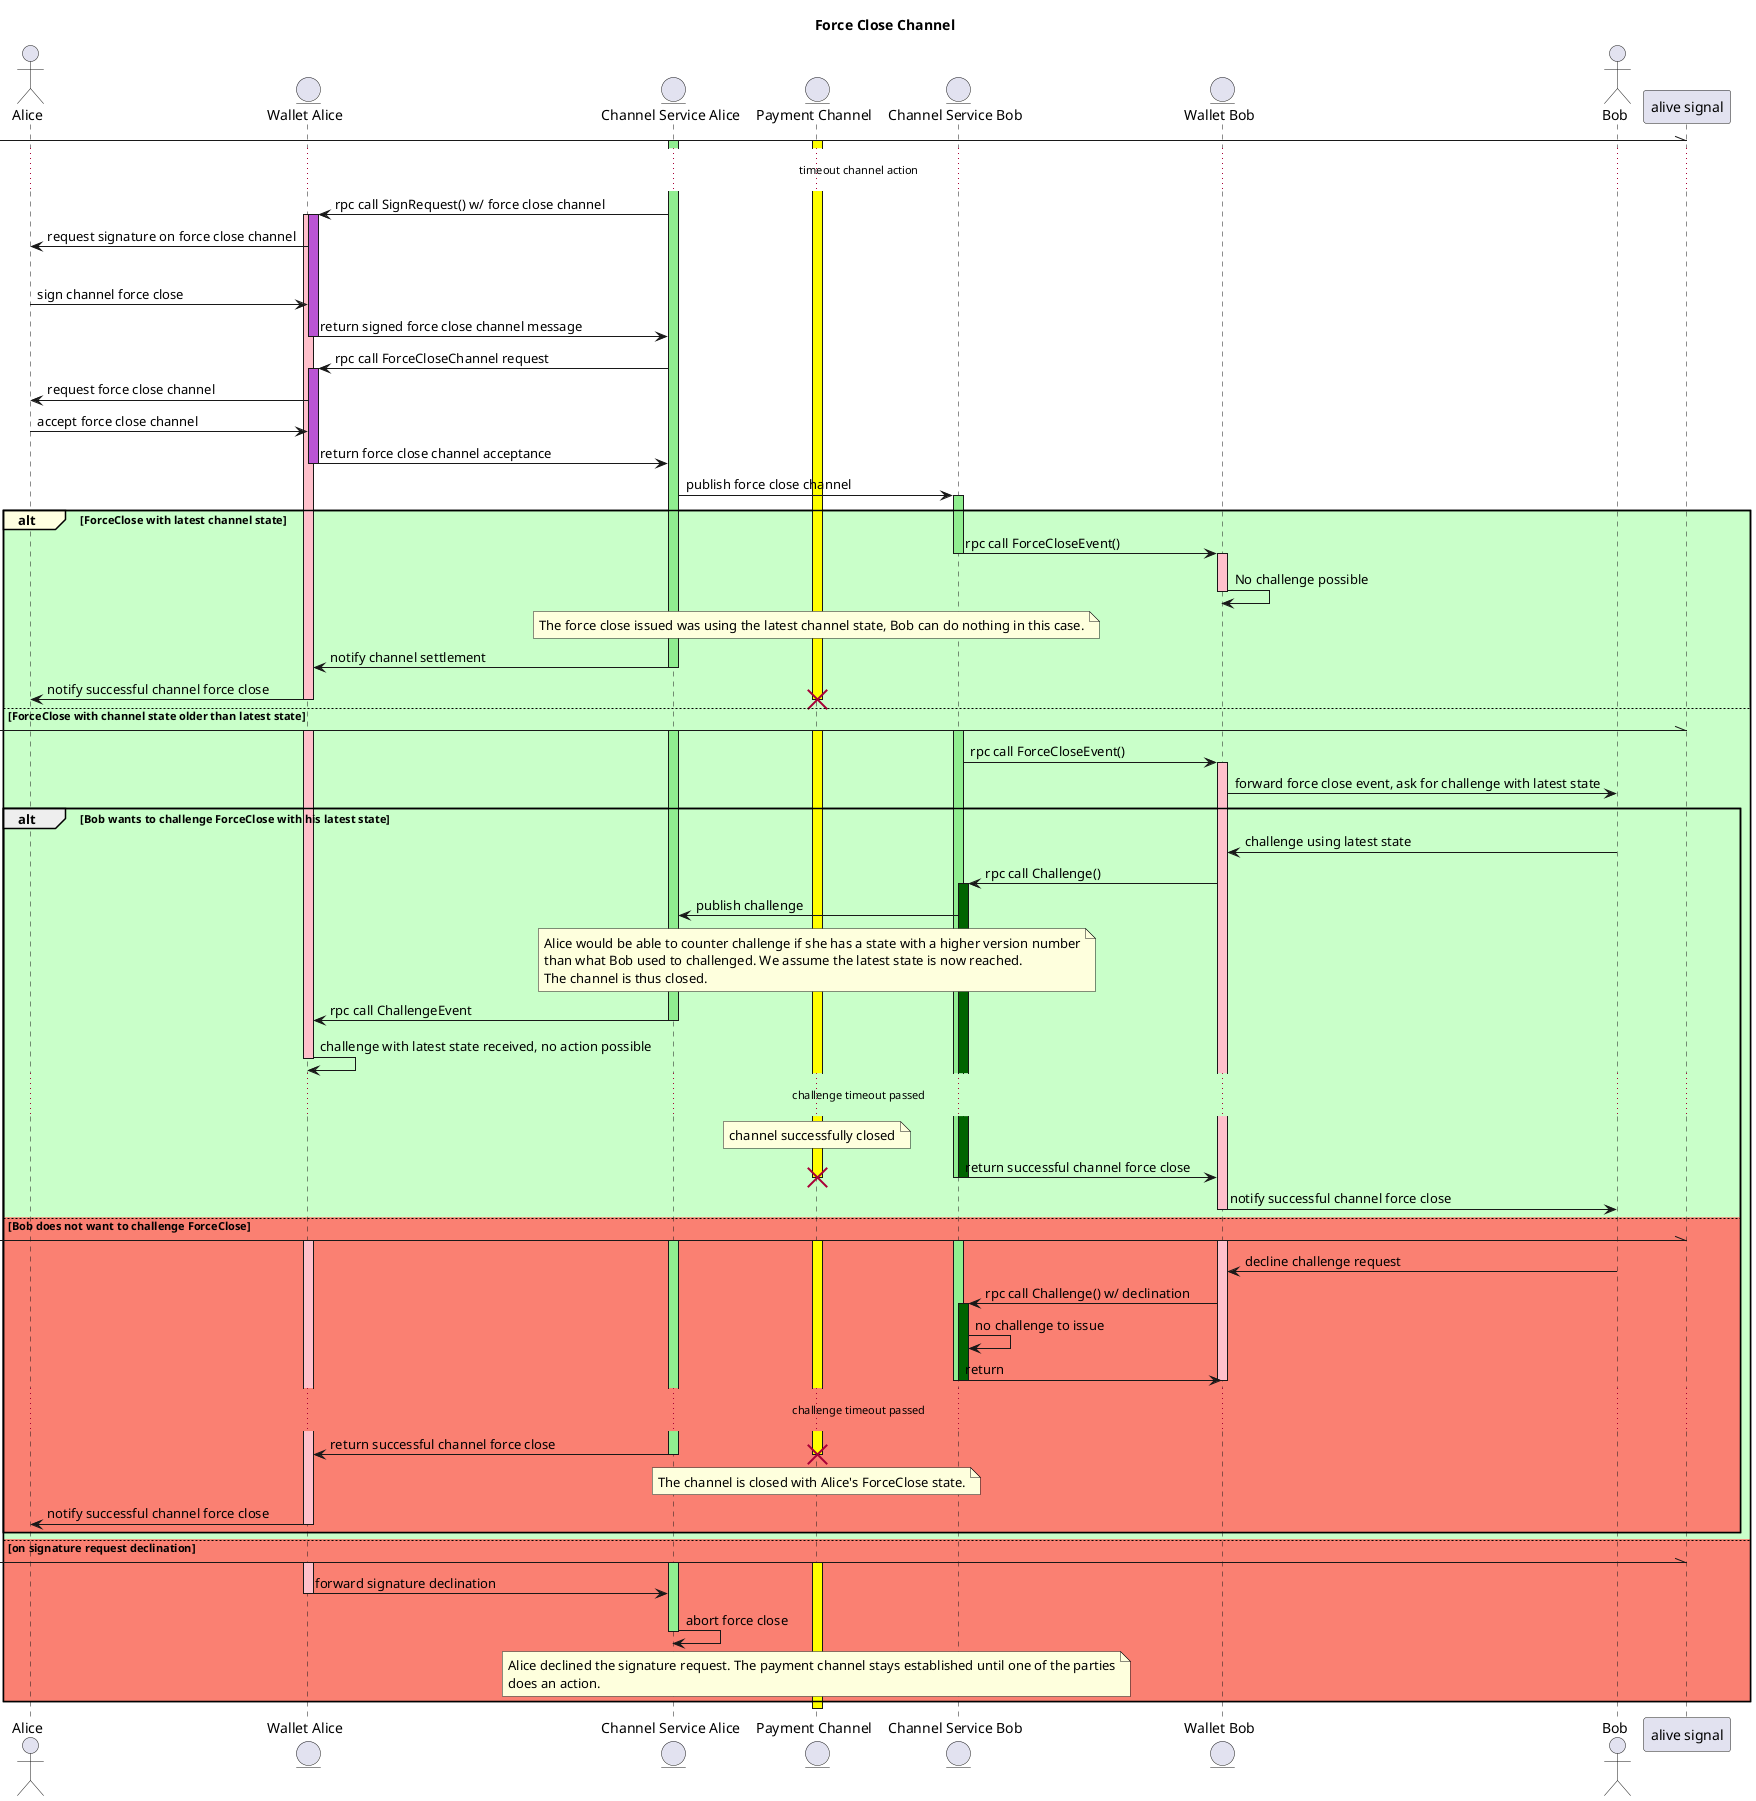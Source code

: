 @startuml
actor Alice as A
entity "Wallet Alice" as WA
entity "Channel Service Alice" as CSA
entity "Payment Channel" as PC
entity "Channel Service Bob" as CSB
entity "Wallet Bob" as WB
actor Bob as B

title Force Close Channel

[-\\ "alive signal"
activate PC #yellow
activate CSA #lightgreen
...timeout channel action...
CSA -> WA : rpc call SignRequest() w/ force close channel
activate WA #pink
activate WA #mediumorchid
WA -> A : request signature on force close channel
alt#gold #lightblue on signature request acceptance
  A -> WA : sign channel force close
  WA -> CSA : return signed force close channel message
  deactivate WA
  CSA -> WA : rpc call ForceCloseChannel request
  activate WA #mediumorchid
  WA -> A : request force close channel
  A -> WA : accept force close channel
  WA -> CSA : return force close channel acceptance
  deactivate WA
  CSA -> CSB : publish force close channel
  activate CSB #lightgreen
  alt#lightyellow #technology ForceClose with latest channel state
    CSB -> WB : rpc call ForceCloseEvent()
    deactivate CSB
    activate WB #pink
    WB -> WB : No challenge possible
    deactivate WB
    note over PC
    The force close issued was using the latest channel state, Bob can do nothing in this case.
    end note
    CSA -> WA : notify channel settlement
    deactivate CSA
    WA -> A : notify successful channel force close
    deactivate WA
    destroy PC
  else #technology ForceClose with channel state older than latest state
    [-\\ "alive signal"
    activate PC #yellow
    activate WA #pink
    activate CSA #lightgreen
    activate CSB #lightgreen
    CSB -> WB : rpc call ForceCloseEvent()
    activate WB #pink
    WB -> B : forward force close event, ask for challenge with latest state
    alt Bob wants to challenge ForceClose with his latest state
      B -> WB : challenge using latest state
      WB -> CSB : rpc call Challenge()
      activate CSB #darkgreen
      CSB -> CSA : publish challenge
      note over PC
      Alice would be able to counter challenge if she has a state with a higher version number
      than what Bob used to challenged. We assume the latest state is now reached.
      The channel is thus closed.
      end note
      CSA -> WA : rpc call ChallengeEvent
      deactivate CSA
      WA -> WA : challenge with latest state received, no action possible
      deactivate WA
      ...challenge timeout passed...
      note over PC : channel successfully closed
      CSB -> WB : return successful channel force close
      deactivate CSB
      destroy PC
      deactivate CSB
      WB -> B : notify successful channel force close
      deactivate WB
    else #salmon Bob does not want to challenge ForceClose
      [-\\ "alive signal"
      activate CSA #lightgreen
      activate CSB #lightgreen
      activate WB #pink
      activate WA #pink
      activate PC #yellow
      B -> WB : decline challenge request
      WB -> CSB : rpc call Challenge() w/ declination
      activate CSB #darkgreen
      CSB -> CSB : no challenge to issue
      CSB -> WB : return
      deactivate WB
      deactivate CSB
      deactivate CSB
      ...challenge timeout passed...
      CSA -> WA : return successful channel force close
      deactivate CSA
      note over PC
      The channel is closed with Alice's ForceClose state.
      end note
      destroy PC
      WA -> A : notify successful channel force close
      deactivate WA
    end
else #salmon on signature request declination
  [-\\ "alive signal"
  activate WA #pink
  activate CSA #lightgreen
  activate PC #yellow
  WA -> CSA : forward signature declination
  deactivate WA
  CSA -> CSA : abort force close
  deactivate CSA
  note over PC
  Alice declined the signature request. The payment channel stays established until one of the parties
  does an action.
  end note
end
deactivate PC

@enduml
